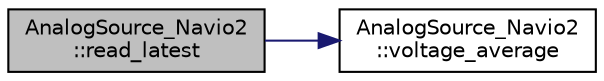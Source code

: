 digraph "AnalogSource_Navio2::read_latest"
{
 // INTERACTIVE_SVG=YES
  edge [fontname="Helvetica",fontsize="10",labelfontname="Helvetica",labelfontsize="10"];
  node [fontname="Helvetica",fontsize="10",shape=record];
  rankdir="LR";
  Node1 [label="AnalogSource_Navio2\l::read_latest",height=0.2,width=0.4,color="black", fillcolor="grey75", style="filled", fontcolor="black"];
  Node1 -> Node2 [color="midnightblue",fontsize="10",style="solid",fontname="Helvetica"];
  Node2 [label="AnalogSource_Navio2\l::voltage_average",height=0.2,width=0.4,color="black", fillcolor="white", style="filled",URL="$classAnalogSource__Navio2.html#afc06395cb62012f8f0d04171b3b5b479"];
}

